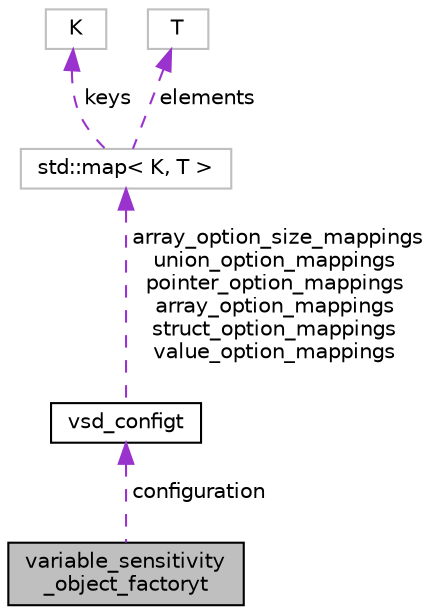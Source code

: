digraph "variable_sensitivity_object_factoryt"
{
 // LATEX_PDF_SIZE
  bgcolor="transparent";
  edge [fontname="Helvetica",fontsize="10",labelfontname="Helvetica",labelfontsize="10"];
  node [fontname="Helvetica",fontsize="10",shape=record];
  Node1 [label="variable_sensitivity\l_object_factoryt",height=0.2,width=0.4,color="black", fillcolor="grey75", style="filled", fontcolor="black",tooltip=" "];
  Node2 -> Node1 [dir="back",color="darkorchid3",fontsize="10",style="dashed",label=" configuration" ,fontname="Helvetica"];
  Node2 [label="vsd_configt",height=0.2,width=0.4,color="black",URL="$structvsd__configt.html",tooltip=" "];
  Node3 -> Node2 [dir="back",color="darkorchid3",fontsize="10",style="dashed",label=" array_option_size_mappings\nunion_option_mappings\npointer_option_mappings\narray_option_mappings\nstruct_option_mappings\nvalue_option_mappings" ,fontname="Helvetica"];
  Node3 [label="std::map\< K, T \>",height=0.2,width=0.4,color="grey75",tooltip="STL class."];
  Node4 -> Node3 [dir="back",color="darkorchid3",fontsize="10",style="dashed",label=" keys" ,fontname="Helvetica"];
  Node4 [label="K",height=0.2,width=0.4,color="grey75",tooltip=" "];
  Node5 -> Node3 [dir="back",color="darkorchid3",fontsize="10",style="dashed",label=" elements" ,fontname="Helvetica"];
  Node5 [label="T",height=0.2,width=0.4,color="grey75",tooltip=" "];
}
